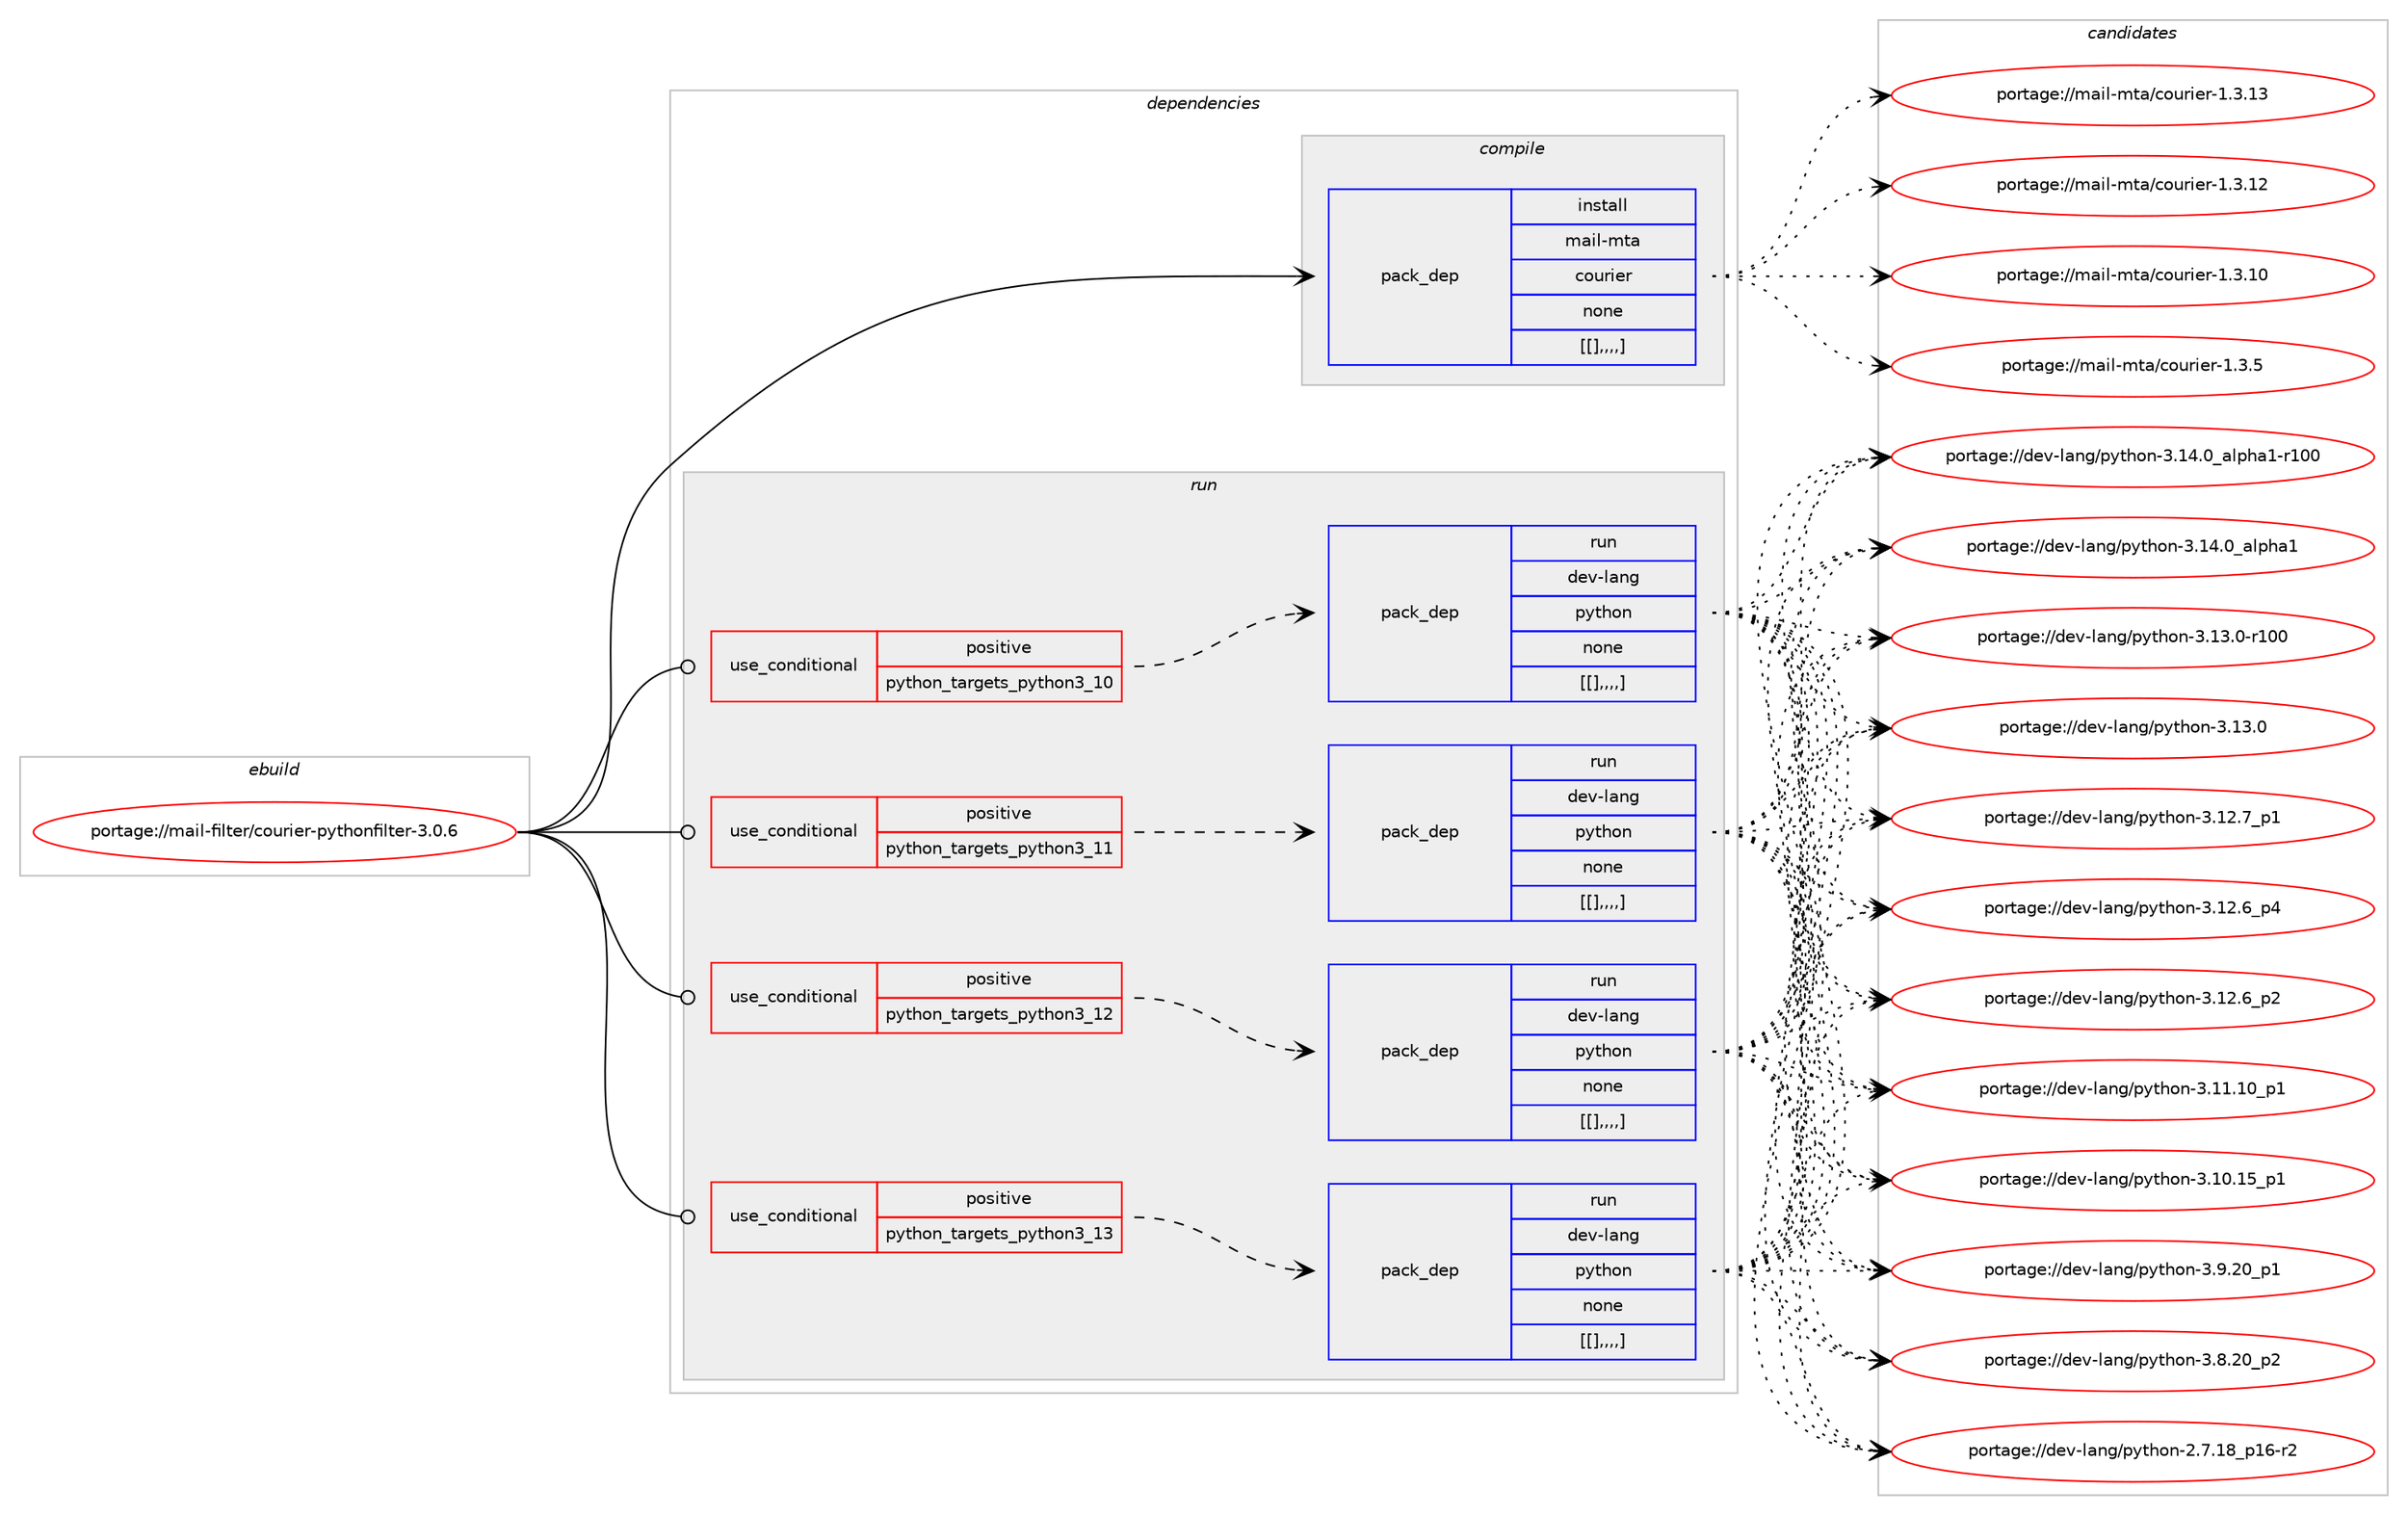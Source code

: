 digraph prolog {

# *************
# Graph options
# *************

newrank=true;
concentrate=true;
compound=true;
graph [rankdir=LR,fontname=Helvetica,fontsize=10,ranksep=1.5];#, ranksep=2.5, nodesep=0.2];
edge  [arrowhead=vee];
node  [fontname=Helvetica,fontsize=10];

# **********
# The ebuild
# **********

subgraph cluster_leftcol {
color=gray;
label=<<i>ebuild</i>>;
id [label="portage://mail-filter/courier-pythonfilter-3.0.6", color=red, width=4, href="../mail-filter/courier-pythonfilter-3.0.6.svg"];
}

# ****************
# The dependencies
# ****************

subgraph cluster_midcol {
color=gray;
label=<<i>dependencies</i>>;
subgraph cluster_compile {
fillcolor="#eeeeee";
style=filled;
label=<<i>compile</i>>;
subgraph pack219584 {
dependency296677 [label=<<TABLE BORDER="0" CELLBORDER="1" CELLSPACING="0" CELLPADDING="4" WIDTH="220"><TR><TD ROWSPAN="6" CELLPADDING="30">pack_dep</TD></TR><TR><TD WIDTH="110">install</TD></TR><TR><TD>mail-mta</TD></TR><TR><TD>courier</TD></TR><TR><TD>none</TD></TR><TR><TD>[[],,,,]</TD></TR></TABLE>>, shape=none, color=blue];
}
id:e -> dependency296677:w [weight=20,style="solid",arrowhead="vee"];
}
subgraph cluster_compileandrun {
fillcolor="#eeeeee";
style=filled;
label=<<i>compile and run</i>>;
}
subgraph cluster_run {
fillcolor="#eeeeee";
style=filled;
label=<<i>run</i>>;
subgraph cond74544 {
dependency296693 [label=<<TABLE BORDER="0" CELLBORDER="1" CELLSPACING="0" CELLPADDING="4"><TR><TD ROWSPAN="3" CELLPADDING="10">use_conditional</TD></TR><TR><TD>positive</TD></TR><TR><TD>python_targets_python3_10</TD></TR></TABLE>>, shape=none, color=red];
subgraph pack219631 {
dependency296697 [label=<<TABLE BORDER="0" CELLBORDER="1" CELLSPACING="0" CELLPADDING="4" WIDTH="220"><TR><TD ROWSPAN="6" CELLPADDING="30">pack_dep</TD></TR><TR><TD WIDTH="110">run</TD></TR><TR><TD>dev-lang</TD></TR><TR><TD>python</TD></TR><TR><TD>none</TD></TR><TR><TD>[[],,,,]</TD></TR></TABLE>>, shape=none, color=blue];
}
dependency296693:e -> dependency296697:w [weight=20,style="dashed",arrowhead="vee"];
}
id:e -> dependency296693:w [weight=20,style="solid",arrowhead="odot"];
subgraph cond74545 {
dependency296704 [label=<<TABLE BORDER="0" CELLBORDER="1" CELLSPACING="0" CELLPADDING="4"><TR><TD ROWSPAN="3" CELLPADDING="10">use_conditional</TD></TR><TR><TD>positive</TD></TR><TR><TD>python_targets_python3_11</TD></TR></TABLE>>, shape=none, color=red];
subgraph pack219639 {
dependency296732 [label=<<TABLE BORDER="0" CELLBORDER="1" CELLSPACING="0" CELLPADDING="4" WIDTH="220"><TR><TD ROWSPAN="6" CELLPADDING="30">pack_dep</TD></TR><TR><TD WIDTH="110">run</TD></TR><TR><TD>dev-lang</TD></TR><TR><TD>python</TD></TR><TR><TD>none</TD></TR><TR><TD>[[],,,,]</TD></TR></TABLE>>, shape=none, color=blue];
}
dependency296704:e -> dependency296732:w [weight=20,style="dashed",arrowhead="vee"];
}
id:e -> dependency296704:w [weight=20,style="solid",arrowhead="odot"];
subgraph cond74567 {
dependency296761 [label=<<TABLE BORDER="0" CELLBORDER="1" CELLSPACING="0" CELLPADDING="4"><TR><TD ROWSPAN="3" CELLPADDING="10">use_conditional</TD></TR><TR><TD>positive</TD></TR><TR><TD>python_targets_python3_12</TD></TR></TABLE>>, shape=none, color=red];
subgraph pack219694 {
dependency296827 [label=<<TABLE BORDER="0" CELLBORDER="1" CELLSPACING="0" CELLPADDING="4" WIDTH="220"><TR><TD ROWSPAN="6" CELLPADDING="30">pack_dep</TD></TR><TR><TD WIDTH="110">run</TD></TR><TR><TD>dev-lang</TD></TR><TR><TD>python</TD></TR><TR><TD>none</TD></TR><TR><TD>[[],,,,]</TD></TR></TABLE>>, shape=none, color=blue];
}
dependency296761:e -> dependency296827:w [weight=20,style="dashed",arrowhead="vee"];
}
id:e -> dependency296761:w [weight=20,style="solid",arrowhead="odot"];
subgraph cond74593 {
dependency296889 [label=<<TABLE BORDER="0" CELLBORDER="1" CELLSPACING="0" CELLPADDING="4"><TR><TD ROWSPAN="3" CELLPADDING="10">use_conditional</TD></TR><TR><TD>positive</TD></TR><TR><TD>python_targets_python3_13</TD></TR></TABLE>>, shape=none, color=red];
subgraph pack219757 {
dependency296893 [label=<<TABLE BORDER="0" CELLBORDER="1" CELLSPACING="0" CELLPADDING="4" WIDTH="220"><TR><TD ROWSPAN="6" CELLPADDING="30">pack_dep</TD></TR><TR><TD WIDTH="110">run</TD></TR><TR><TD>dev-lang</TD></TR><TR><TD>python</TD></TR><TR><TD>none</TD></TR><TR><TD>[[],,,,]</TD></TR></TABLE>>, shape=none, color=blue];
}
dependency296889:e -> dependency296893:w [weight=20,style="dashed",arrowhead="vee"];
}
id:e -> dependency296889:w [weight=20,style="solid",arrowhead="odot"];
}
}

# **************
# The candidates
# **************

subgraph cluster_choices {
rank=same;
color=gray;
label=<<i>candidates</i>>;

subgraph choice218250 {
color=black;
nodesep=1;
choice109971051084510911697479911111711410510111445494651464951 [label="portage://mail-mta/courier-1.3.13", color=red, width=4,href="../mail-mta/courier-1.3.13.svg"];
choice109971051084510911697479911111711410510111445494651464950 [label="portage://mail-mta/courier-1.3.12", color=red, width=4,href="../mail-mta/courier-1.3.12.svg"];
choice109971051084510911697479911111711410510111445494651464948 [label="portage://mail-mta/courier-1.3.10", color=red, width=4,href="../mail-mta/courier-1.3.10.svg"];
choice1099710510845109116974799111117114105101114454946514653 [label="portage://mail-mta/courier-1.3.5", color=red, width=4,href="../mail-mta/courier-1.3.5.svg"];
dependency296677:e -> choice109971051084510911697479911111711410510111445494651464951:w [style=dotted,weight="100"];
dependency296677:e -> choice109971051084510911697479911111711410510111445494651464950:w [style=dotted,weight="100"];
dependency296677:e -> choice109971051084510911697479911111711410510111445494651464948:w [style=dotted,weight="100"];
dependency296677:e -> choice1099710510845109116974799111117114105101114454946514653:w [style=dotted,weight="100"];
}
subgraph choice218278 {
color=black;
nodesep=1;
choice100101118451089711010347112121116104111110455146495246489597108112104974945114494848 [label="portage://dev-lang/python-3.14.0_alpha1-r100", color=red, width=4,href="../dev-lang/python-3.14.0_alpha1-r100.svg"];
choice1001011184510897110103471121211161041111104551464952464895971081121049749 [label="portage://dev-lang/python-3.14.0_alpha1", color=red, width=4,href="../dev-lang/python-3.14.0_alpha1.svg"];
choice1001011184510897110103471121211161041111104551464951464845114494848 [label="portage://dev-lang/python-3.13.0-r100", color=red, width=4,href="../dev-lang/python-3.13.0-r100.svg"];
choice10010111845108971101034711212111610411111045514649514648 [label="portage://dev-lang/python-3.13.0", color=red, width=4,href="../dev-lang/python-3.13.0.svg"];
choice100101118451089711010347112121116104111110455146495046559511249 [label="portage://dev-lang/python-3.12.7_p1", color=red, width=4,href="../dev-lang/python-3.12.7_p1.svg"];
choice100101118451089711010347112121116104111110455146495046549511252 [label="portage://dev-lang/python-3.12.6_p4", color=red, width=4,href="../dev-lang/python-3.12.6_p4.svg"];
choice100101118451089711010347112121116104111110455146495046549511250 [label="portage://dev-lang/python-3.12.6_p2", color=red, width=4,href="../dev-lang/python-3.12.6_p2.svg"];
choice10010111845108971101034711212111610411111045514649494649489511249 [label="portage://dev-lang/python-3.11.10_p1", color=red, width=4,href="../dev-lang/python-3.11.10_p1.svg"];
choice10010111845108971101034711212111610411111045514649484649539511249 [label="portage://dev-lang/python-3.10.15_p1", color=red, width=4,href="../dev-lang/python-3.10.15_p1.svg"];
choice100101118451089711010347112121116104111110455146574650489511249 [label="portage://dev-lang/python-3.9.20_p1", color=red, width=4,href="../dev-lang/python-3.9.20_p1.svg"];
choice100101118451089711010347112121116104111110455146564650489511250 [label="portage://dev-lang/python-3.8.20_p2", color=red, width=4,href="../dev-lang/python-3.8.20_p2.svg"];
choice100101118451089711010347112121116104111110455046554649569511249544511450 [label="portage://dev-lang/python-2.7.18_p16-r2", color=red, width=4,href="../dev-lang/python-2.7.18_p16-r2.svg"];
dependency296697:e -> choice100101118451089711010347112121116104111110455146495246489597108112104974945114494848:w [style=dotted,weight="100"];
dependency296697:e -> choice1001011184510897110103471121211161041111104551464952464895971081121049749:w [style=dotted,weight="100"];
dependency296697:e -> choice1001011184510897110103471121211161041111104551464951464845114494848:w [style=dotted,weight="100"];
dependency296697:e -> choice10010111845108971101034711212111610411111045514649514648:w [style=dotted,weight="100"];
dependency296697:e -> choice100101118451089711010347112121116104111110455146495046559511249:w [style=dotted,weight="100"];
dependency296697:e -> choice100101118451089711010347112121116104111110455146495046549511252:w [style=dotted,weight="100"];
dependency296697:e -> choice100101118451089711010347112121116104111110455146495046549511250:w [style=dotted,weight="100"];
dependency296697:e -> choice10010111845108971101034711212111610411111045514649494649489511249:w [style=dotted,weight="100"];
dependency296697:e -> choice10010111845108971101034711212111610411111045514649484649539511249:w [style=dotted,weight="100"];
dependency296697:e -> choice100101118451089711010347112121116104111110455146574650489511249:w [style=dotted,weight="100"];
dependency296697:e -> choice100101118451089711010347112121116104111110455146564650489511250:w [style=dotted,weight="100"];
dependency296697:e -> choice100101118451089711010347112121116104111110455046554649569511249544511450:w [style=dotted,weight="100"];
}
subgraph choice218294 {
color=black;
nodesep=1;
choice100101118451089711010347112121116104111110455146495246489597108112104974945114494848 [label="portage://dev-lang/python-3.14.0_alpha1-r100", color=red, width=4,href="../dev-lang/python-3.14.0_alpha1-r100.svg"];
choice1001011184510897110103471121211161041111104551464952464895971081121049749 [label="portage://dev-lang/python-3.14.0_alpha1", color=red, width=4,href="../dev-lang/python-3.14.0_alpha1.svg"];
choice1001011184510897110103471121211161041111104551464951464845114494848 [label="portage://dev-lang/python-3.13.0-r100", color=red, width=4,href="../dev-lang/python-3.13.0-r100.svg"];
choice10010111845108971101034711212111610411111045514649514648 [label="portage://dev-lang/python-3.13.0", color=red, width=4,href="../dev-lang/python-3.13.0.svg"];
choice100101118451089711010347112121116104111110455146495046559511249 [label="portage://dev-lang/python-3.12.7_p1", color=red, width=4,href="../dev-lang/python-3.12.7_p1.svg"];
choice100101118451089711010347112121116104111110455146495046549511252 [label="portage://dev-lang/python-3.12.6_p4", color=red, width=4,href="../dev-lang/python-3.12.6_p4.svg"];
choice100101118451089711010347112121116104111110455146495046549511250 [label="portage://dev-lang/python-3.12.6_p2", color=red, width=4,href="../dev-lang/python-3.12.6_p2.svg"];
choice10010111845108971101034711212111610411111045514649494649489511249 [label="portage://dev-lang/python-3.11.10_p1", color=red, width=4,href="../dev-lang/python-3.11.10_p1.svg"];
choice10010111845108971101034711212111610411111045514649484649539511249 [label="portage://dev-lang/python-3.10.15_p1", color=red, width=4,href="../dev-lang/python-3.10.15_p1.svg"];
choice100101118451089711010347112121116104111110455146574650489511249 [label="portage://dev-lang/python-3.9.20_p1", color=red, width=4,href="../dev-lang/python-3.9.20_p1.svg"];
choice100101118451089711010347112121116104111110455146564650489511250 [label="portage://dev-lang/python-3.8.20_p2", color=red, width=4,href="../dev-lang/python-3.8.20_p2.svg"];
choice100101118451089711010347112121116104111110455046554649569511249544511450 [label="portage://dev-lang/python-2.7.18_p16-r2", color=red, width=4,href="../dev-lang/python-2.7.18_p16-r2.svg"];
dependency296732:e -> choice100101118451089711010347112121116104111110455146495246489597108112104974945114494848:w [style=dotted,weight="100"];
dependency296732:e -> choice1001011184510897110103471121211161041111104551464952464895971081121049749:w [style=dotted,weight="100"];
dependency296732:e -> choice1001011184510897110103471121211161041111104551464951464845114494848:w [style=dotted,weight="100"];
dependency296732:e -> choice10010111845108971101034711212111610411111045514649514648:w [style=dotted,weight="100"];
dependency296732:e -> choice100101118451089711010347112121116104111110455146495046559511249:w [style=dotted,weight="100"];
dependency296732:e -> choice100101118451089711010347112121116104111110455146495046549511252:w [style=dotted,weight="100"];
dependency296732:e -> choice100101118451089711010347112121116104111110455146495046549511250:w [style=dotted,weight="100"];
dependency296732:e -> choice10010111845108971101034711212111610411111045514649494649489511249:w [style=dotted,weight="100"];
dependency296732:e -> choice10010111845108971101034711212111610411111045514649484649539511249:w [style=dotted,weight="100"];
dependency296732:e -> choice100101118451089711010347112121116104111110455146574650489511249:w [style=dotted,weight="100"];
dependency296732:e -> choice100101118451089711010347112121116104111110455146564650489511250:w [style=dotted,weight="100"];
dependency296732:e -> choice100101118451089711010347112121116104111110455046554649569511249544511450:w [style=dotted,weight="100"];
}
subgraph choice218311 {
color=black;
nodesep=1;
choice100101118451089711010347112121116104111110455146495246489597108112104974945114494848 [label="portage://dev-lang/python-3.14.0_alpha1-r100", color=red, width=4,href="../dev-lang/python-3.14.0_alpha1-r100.svg"];
choice1001011184510897110103471121211161041111104551464952464895971081121049749 [label="portage://dev-lang/python-3.14.0_alpha1", color=red, width=4,href="../dev-lang/python-3.14.0_alpha1.svg"];
choice1001011184510897110103471121211161041111104551464951464845114494848 [label="portage://dev-lang/python-3.13.0-r100", color=red, width=4,href="../dev-lang/python-3.13.0-r100.svg"];
choice10010111845108971101034711212111610411111045514649514648 [label="portage://dev-lang/python-3.13.0", color=red, width=4,href="../dev-lang/python-3.13.0.svg"];
choice100101118451089711010347112121116104111110455146495046559511249 [label="portage://dev-lang/python-3.12.7_p1", color=red, width=4,href="../dev-lang/python-3.12.7_p1.svg"];
choice100101118451089711010347112121116104111110455146495046549511252 [label="portage://dev-lang/python-3.12.6_p4", color=red, width=4,href="../dev-lang/python-3.12.6_p4.svg"];
choice100101118451089711010347112121116104111110455146495046549511250 [label="portage://dev-lang/python-3.12.6_p2", color=red, width=4,href="../dev-lang/python-3.12.6_p2.svg"];
choice10010111845108971101034711212111610411111045514649494649489511249 [label="portage://dev-lang/python-3.11.10_p1", color=red, width=4,href="../dev-lang/python-3.11.10_p1.svg"];
choice10010111845108971101034711212111610411111045514649484649539511249 [label="portage://dev-lang/python-3.10.15_p1", color=red, width=4,href="../dev-lang/python-3.10.15_p1.svg"];
choice100101118451089711010347112121116104111110455146574650489511249 [label="portage://dev-lang/python-3.9.20_p1", color=red, width=4,href="../dev-lang/python-3.9.20_p1.svg"];
choice100101118451089711010347112121116104111110455146564650489511250 [label="portage://dev-lang/python-3.8.20_p2", color=red, width=4,href="../dev-lang/python-3.8.20_p2.svg"];
choice100101118451089711010347112121116104111110455046554649569511249544511450 [label="portage://dev-lang/python-2.7.18_p16-r2", color=red, width=4,href="../dev-lang/python-2.7.18_p16-r2.svg"];
dependency296827:e -> choice100101118451089711010347112121116104111110455146495246489597108112104974945114494848:w [style=dotted,weight="100"];
dependency296827:e -> choice1001011184510897110103471121211161041111104551464952464895971081121049749:w [style=dotted,weight="100"];
dependency296827:e -> choice1001011184510897110103471121211161041111104551464951464845114494848:w [style=dotted,weight="100"];
dependency296827:e -> choice10010111845108971101034711212111610411111045514649514648:w [style=dotted,weight="100"];
dependency296827:e -> choice100101118451089711010347112121116104111110455146495046559511249:w [style=dotted,weight="100"];
dependency296827:e -> choice100101118451089711010347112121116104111110455146495046549511252:w [style=dotted,weight="100"];
dependency296827:e -> choice100101118451089711010347112121116104111110455146495046549511250:w [style=dotted,weight="100"];
dependency296827:e -> choice10010111845108971101034711212111610411111045514649494649489511249:w [style=dotted,weight="100"];
dependency296827:e -> choice10010111845108971101034711212111610411111045514649484649539511249:w [style=dotted,weight="100"];
dependency296827:e -> choice100101118451089711010347112121116104111110455146574650489511249:w [style=dotted,weight="100"];
dependency296827:e -> choice100101118451089711010347112121116104111110455146564650489511250:w [style=dotted,weight="100"];
dependency296827:e -> choice100101118451089711010347112121116104111110455046554649569511249544511450:w [style=dotted,weight="100"];
}
subgraph choice218337 {
color=black;
nodesep=1;
choice100101118451089711010347112121116104111110455146495246489597108112104974945114494848 [label="portage://dev-lang/python-3.14.0_alpha1-r100", color=red, width=4,href="../dev-lang/python-3.14.0_alpha1-r100.svg"];
choice1001011184510897110103471121211161041111104551464952464895971081121049749 [label="portage://dev-lang/python-3.14.0_alpha1", color=red, width=4,href="../dev-lang/python-3.14.0_alpha1.svg"];
choice1001011184510897110103471121211161041111104551464951464845114494848 [label="portage://dev-lang/python-3.13.0-r100", color=red, width=4,href="../dev-lang/python-3.13.0-r100.svg"];
choice10010111845108971101034711212111610411111045514649514648 [label="portage://dev-lang/python-3.13.0", color=red, width=4,href="../dev-lang/python-3.13.0.svg"];
choice100101118451089711010347112121116104111110455146495046559511249 [label="portage://dev-lang/python-3.12.7_p1", color=red, width=4,href="../dev-lang/python-3.12.7_p1.svg"];
choice100101118451089711010347112121116104111110455146495046549511252 [label="portage://dev-lang/python-3.12.6_p4", color=red, width=4,href="../dev-lang/python-3.12.6_p4.svg"];
choice100101118451089711010347112121116104111110455146495046549511250 [label="portage://dev-lang/python-3.12.6_p2", color=red, width=4,href="../dev-lang/python-3.12.6_p2.svg"];
choice10010111845108971101034711212111610411111045514649494649489511249 [label="portage://dev-lang/python-3.11.10_p1", color=red, width=4,href="../dev-lang/python-3.11.10_p1.svg"];
choice10010111845108971101034711212111610411111045514649484649539511249 [label="portage://dev-lang/python-3.10.15_p1", color=red, width=4,href="../dev-lang/python-3.10.15_p1.svg"];
choice100101118451089711010347112121116104111110455146574650489511249 [label="portage://dev-lang/python-3.9.20_p1", color=red, width=4,href="../dev-lang/python-3.9.20_p1.svg"];
choice100101118451089711010347112121116104111110455146564650489511250 [label="portage://dev-lang/python-3.8.20_p2", color=red, width=4,href="../dev-lang/python-3.8.20_p2.svg"];
choice100101118451089711010347112121116104111110455046554649569511249544511450 [label="portage://dev-lang/python-2.7.18_p16-r2", color=red, width=4,href="../dev-lang/python-2.7.18_p16-r2.svg"];
dependency296893:e -> choice100101118451089711010347112121116104111110455146495246489597108112104974945114494848:w [style=dotted,weight="100"];
dependency296893:e -> choice1001011184510897110103471121211161041111104551464952464895971081121049749:w [style=dotted,weight="100"];
dependency296893:e -> choice1001011184510897110103471121211161041111104551464951464845114494848:w [style=dotted,weight="100"];
dependency296893:e -> choice10010111845108971101034711212111610411111045514649514648:w [style=dotted,weight="100"];
dependency296893:e -> choice100101118451089711010347112121116104111110455146495046559511249:w [style=dotted,weight="100"];
dependency296893:e -> choice100101118451089711010347112121116104111110455146495046549511252:w [style=dotted,weight="100"];
dependency296893:e -> choice100101118451089711010347112121116104111110455146495046549511250:w [style=dotted,weight="100"];
dependency296893:e -> choice10010111845108971101034711212111610411111045514649494649489511249:w [style=dotted,weight="100"];
dependency296893:e -> choice10010111845108971101034711212111610411111045514649484649539511249:w [style=dotted,weight="100"];
dependency296893:e -> choice100101118451089711010347112121116104111110455146574650489511249:w [style=dotted,weight="100"];
dependency296893:e -> choice100101118451089711010347112121116104111110455146564650489511250:w [style=dotted,weight="100"];
dependency296893:e -> choice100101118451089711010347112121116104111110455046554649569511249544511450:w [style=dotted,weight="100"];
}
}

}
